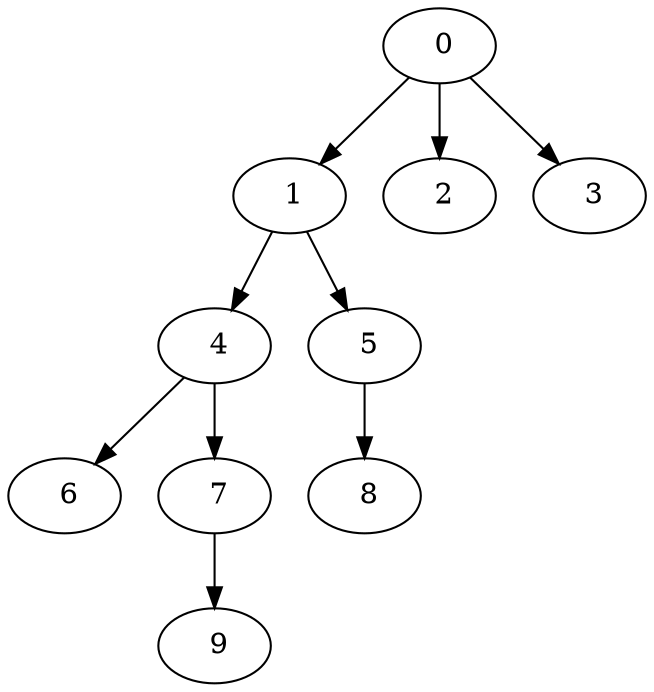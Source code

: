 digraph mytree {
" 0" -> " 1";
" 0" -> " 2";
" 0" -> " 3";
" 1" -> " 4";
" 1" -> " 5";
" 2";
" 3";
" 4" -> " 6";
" 4" -> " 7";
" 5" -> " 8";
" 6";
" 7" -> " 9";
" 8";
" 9";
}
